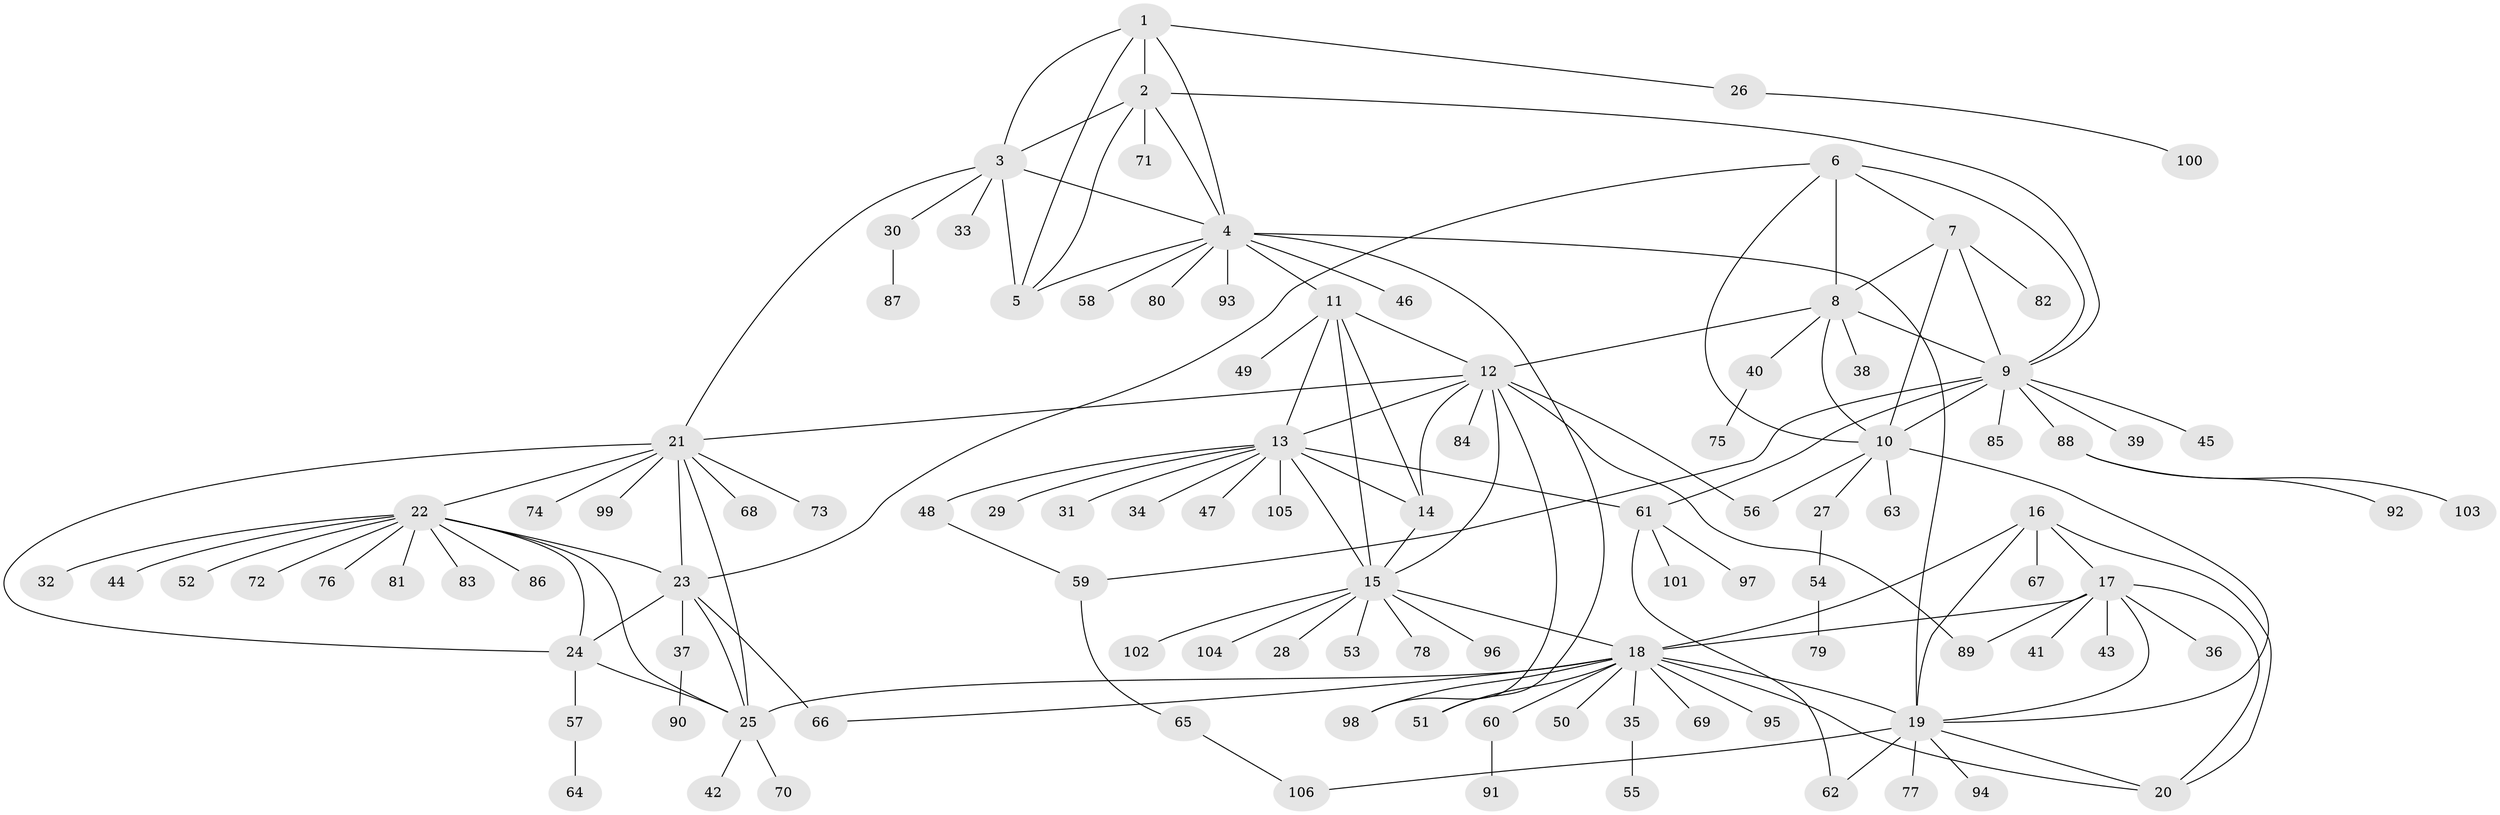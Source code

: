 // Generated by graph-tools (version 1.1) at 2025/15/03/09/25 04:15:56]
// undirected, 106 vertices, 150 edges
graph export_dot {
graph [start="1"]
  node [color=gray90,style=filled];
  1;
  2;
  3;
  4;
  5;
  6;
  7;
  8;
  9;
  10;
  11;
  12;
  13;
  14;
  15;
  16;
  17;
  18;
  19;
  20;
  21;
  22;
  23;
  24;
  25;
  26;
  27;
  28;
  29;
  30;
  31;
  32;
  33;
  34;
  35;
  36;
  37;
  38;
  39;
  40;
  41;
  42;
  43;
  44;
  45;
  46;
  47;
  48;
  49;
  50;
  51;
  52;
  53;
  54;
  55;
  56;
  57;
  58;
  59;
  60;
  61;
  62;
  63;
  64;
  65;
  66;
  67;
  68;
  69;
  70;
  71;
  72;
  73;
  74;
  75;
  76;
  77;
  78;
  79;
  80;
  81;
  82;
  83;
  84;
  85;
  86;
  87;
  88;
  89;
  90;
  91;
  92;
  93;
  94;
  95;
  96;
  97;
  98;
  99;
  100;
  101;
  102;
  103;
  104;
  105;
  106;
  1 -- 2;
  1 -- 3;
  1 -- 4;
  1 -- 5;
  1 -- 26;
  2 -- 3;
  2 -- 4;
  2 -- 5;
  2 -- 9;
  2 -- 71;
  3 -- 4;
  3 -- 5;
  3 -- 21;
  3 -- 30;
  3 -- 33;
  4 -- 5;
  4 -- 11;
  4 -- 19;
  4 -- 46;
  4 -- 51;
  4 -- 58;
  4 -- 80;
  4 -- 93;
  6 -- 7;
  6 -- 8;
  6 -- 9;
  6 -- 10;
  6 -- 23;
  7 -- 8;
  7 -- 9;
  7 -- 10;
  7 -- 82;
  8 -- 9;
  8 -- 10;
  8 -- 12;
  8 -- 38;
  8 -- 40;
  9 -- 10;
  9 -- 39;
  9 -- 45;
  9 -- 59;
  9 -- 61;
  9 -- 85;
  9 -- 88;
  10 -- 19;
  10 -- 27;
  10 -- 56;
  10 -- 63;
  11 -- 12;
  11 -- 13;
  11 -- 14;
  11 -- 15;
  11 -- 49;
  12 -- 13;
  12 -- 14;
  12 -- 15;
  12 -- 21;
  12 -- 56;
  12 -- 84;
  12 -- 89;
  12 -- 98;
  13 -- 14;
  13 -- 15;
  13 -- 29;
  13 -- 31;
  13 -- 34;
  13 -- 47;
  13 -- 48;
  13 -- 61;
  13 -- 105;
  14 -- 15;
  15 -- 18;
  15 -- 28;
  15 -- 53;
  15 -- 78;
  15 -- 96;
  15 -- 102;
  15 -- 104;
  16 -- 17;
  16 -- 18;
  16 -- 19;
  16 -- 20;
  16 -- 67;
  17 -- 18;
  17 -- 19;
  17 -- 20;
  17 -- 36;
  17 -- 41;
  17 -- 43;
  17 -- 89;
  18 -- 19;
  18 -- 20;
  18 -- 25;
  18 -- 35;
  18 -- 50;
  18 -- 51;
  18 -- 60;
  18 -- 66;
  18 -- 69;
  18 -- 95;
  18 -- 98;
  19 -- 20;
  19 -- 62;
  19 -- 77;
  19 -- 94;
  19 -- 106;
  21 -- 22;
  21 -- 23;
  21 -- 24;
  21 -- 25;
  21 -- 68;
  21 -- 73;
  21 -- 74;
  21 -- 99;
  22 -- 23;
  22 -- 24;
  22 -- 25;
  22 -- 32;
  22 -- 44;
  22 -- 52;
  22 -- 72;
  22 -- 76;
  22 -- 81;
  22 -- 83;
  22 -- 86;
  23 -- 24;
  23 -- 25;
  23 -- 37;
  23 -- 66;
  24 -- 25;
  24 -- 57;
  25 -- 42;
  25 -- 70;
  26 -- 100;
  27 -- 54;
  30 -- 87;
  35 -- 55;
  37 -- 90;
  40 -- 75;
  48 -- 59;
  54 -- 79;
  57 -- 64;
  59 -- 65;
  60 -- 91;
  61 -- 62;
  61 -- 97;
  61 -- 101;
  65 -- 106;
  88 -- 92;
  88 -- 103;
}

